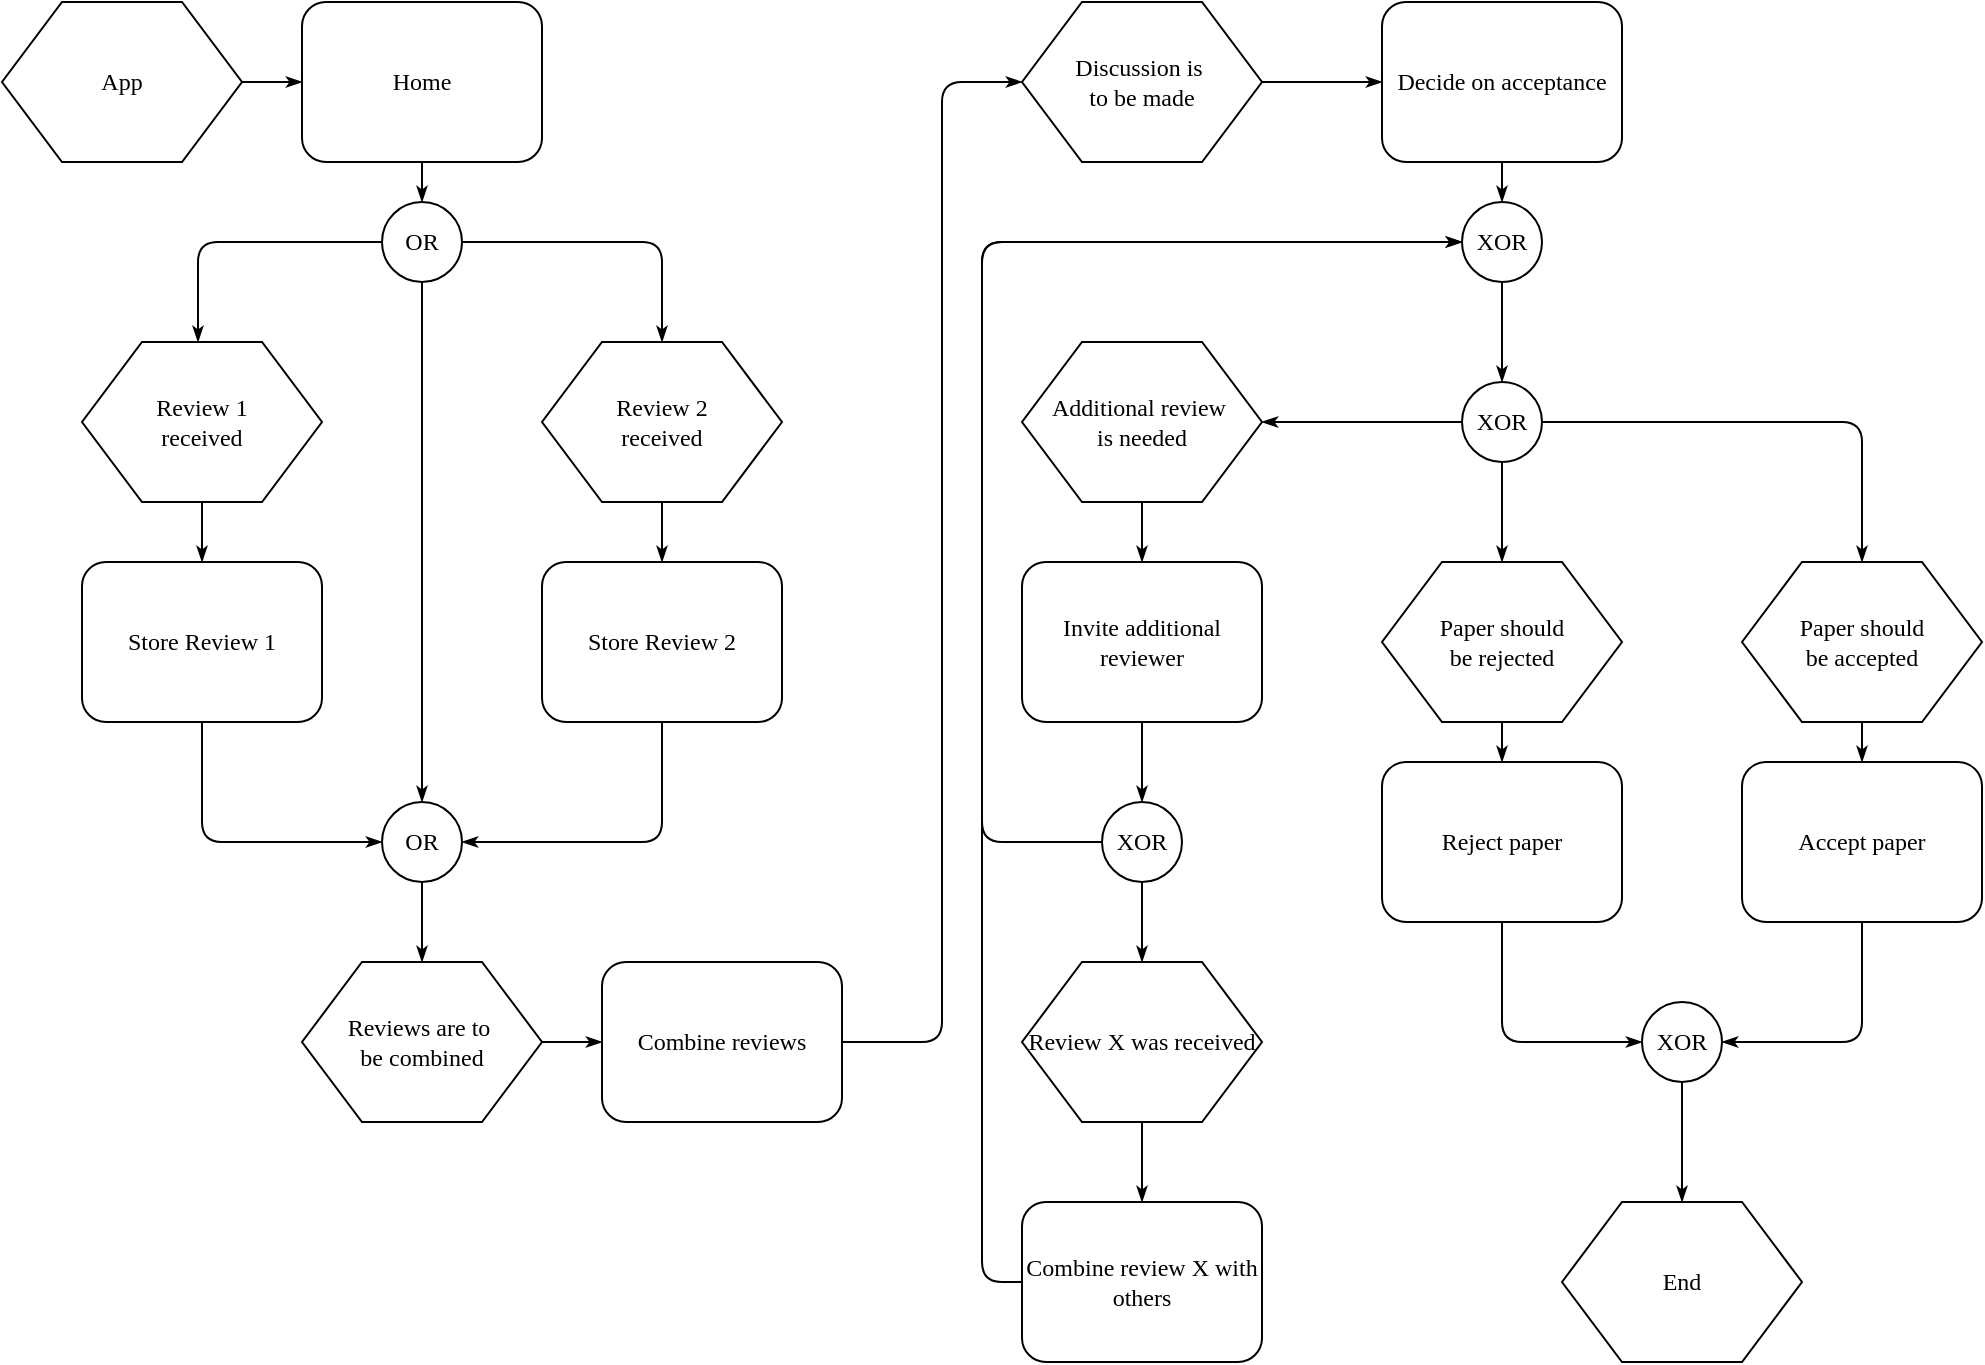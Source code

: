 <mxfile version="22.1.16" type="github" pages="2">
  <diagram name="Page-1" id="8ce9d11a-91a2-4d17-14d8-a56ed91bf033">
    <mxGraphModel dx="1194" dy="551" grid="0" gridSize="10" guides="1" tooltips="1" connect="1" arrows="1" fold="1" page="1" pageScale="1" pageWidth="1100" pageHeight="850" background="none" math="0" shadow="0">
      <root>
        <mxCell id="0" />
        <mxCell id="1" parent="0" />
        <mxCell id="17ea667e15c223fc-28" style="edgeStyle=orthogonalEdgeStyle;rounded=1;html=1;labelBackgroundColor=none;startArrow=none;startFill=0;startSize=5;endArrow=classicThin;endFill=1;endSize=5;jettySize=auto;orthogonalLoop=1;strokeWidth=1;fontFamily=Verdana;fontSize=8" parent="1" source="17ea667e15c223fc-1" target="17ea667e15c223fc-2" edge="1">
          <mxGeometry relative="1" as="geometry" />
        </mxCell>
        <mxCell id="17ea667e15c223fc-1" value="App" style="shape=hexagon;perimeter=hexagonPerimeter;whiteSpace=wrap;html=1;rounded=0;shadow=0;labelBackgroundColor=none;strokeWidth=1;fontFamily=Verdana;fontSize=12;align=center;" parent="1" vertex="1">
          <mxGeometry x="30" y="60" width="120" height="80" as="geometry" />
        </mxCell>
        <mxCell id="17ea667e15c223fc-29" style="edgeStyle=orthogonalEdgeStyle;rounded=1;html=1;labelBackgroundColor=none;startArrow=none;startFill=0;startSize=5;endArrow=classicThin;endFill=1;endSize=5;jettySize=auto;orthogonalLoop=1;strokeWidth=1;fontFamily=Verdana;fontSize=8" parent="1" source="17ea667e15c223fc-2" target="17ea667e15c223fc-3" edge="1">
          <mxGeometry relative="1" as="geometry" />
        </mxCell>
        <mxCell id="17ea667e15c223fc-2" value="Home" style="rounded=1;whiteSpace=wrap;html=1;shadow=0;labelBackgroundColor=none;strokeWidth=1;fontFamily=Verdana;fontSize=12;align=center;" parent="1" vertex="1">
          <mxGeometry x="180" y="60" width="120" height="80" as="geometry" />
        </mxCell>
        <mxCell id="17ea667e15c223fc-30" style="edgeStyle=orthogonalEdgeStyle;rounded=1;html=1;labelBackgroundColor=none;startArrow=none;startFill=0;startSize=5;endArrow=classicThin;endFill=1;endSize=5;jettySize=auto;orthogonalLoop=1;strokeWidth=1;fontFamily=Verdana;fontSize=8" parent="1" source="17ea667e15c223fc-3" target="17ea667e15c223fc-5" edge="1">
          <mxGeometry relative="1" as="geometry" />
        </mxCell>
        <mxCell id="17ea667e15c223fc-31" style="edgeStyle=orthogonalEdgeStyle;rounded=1;html=1;labelBackgroundColor=none;startArrow=none;startFill=0;startSize=5;endArrow=classicThin;endFill=1;endSize=5;jettySize=auto;orthogonalLoop=1;strokeWidth=1;fontFamily=Verdana;fontSize=8" parent="1" source="17ea667e15c223fc-3" target="17ea667e15c223fc-4" edge="1">
          <mxGeometry relative="1" as="geometry">
            <Array as="points">
              <mxPoint x="128" y="180" />
            </Array>
          </mxGeometry>
        </mxCell>
        <mxCell id="17ea667e15c223fc-60" style="edgeStyle=orthogonalEdgeStyle;rounded=1;html=1;labelBackgroundColor=none;startArrow=none;startFill=0;startSize=5;endArrow=classicThin;endFill=1;endSize=5;jettySize=auto;orthogonalLoop=1;strokeWidth=1;fontFamily=Verdana;fontSize=12" parent="1" source="17ea667e15c223fc-3" target="17ea667e15c223fc-10" edge="1">
          <mxGeometry relative="1" as="geometry" />
        </mxCell>
        <mxCell id="17ea667e15c223fc-3" value="OR" style="ellipse;whiteSpace=wrap;html=1;rounded=1;shadow=0;labelBackgroundColor=none;strokeWidth=1;fontFamily=Verdana;fontSize=12;align=center;" parent="1" vertex="1">
          <mxGeometry x="220" y="160" width="40" height="40" as="geometry" />
        </mxCell>
        <mxCell id="17ea667e15c223fc-39" style="edgeStyle=orthogonalEdgeStyle;rounded=1;html=1;labelBackgroundColor=none;startArrow=none;startFill=0;startSize=5;endArrow=classicThin;endFill=1;endSize=5;jettySize=auto;orthogonalLoop=1;strokeWidth=1;fontFamily=Verdana;fontSize=8" parent="1" source="17ea667e15c223fc-4" target="17ea667e15c223fc-7" edge="1">
          <mxGeometry relative="1" as="geometry" />
        </mxCell>
        <mxCell id="17ea667e15c223fc-4" value="Review 1&lt;div&gt;received&lt;/div&gt;" style="shape=hexagon;perimeter=hexagonPerimeter;whiteSpace=wrap;html=1;rounded=0;shadow=0;labelBackgroundColor=none;strokeWidth=1;fontFamily=Verdana;fontSize=12;align=center;" parent="1" vertex="1">
          <mxGeometry x="70" y="230" width="120" height="80" as="geometry" />
        </mxCell>
        <mxCell id="17ea667e15c223fc-36" style="edgeStyle=orthogonalEdgeStyle;rounded=1;html=1;labelBackgroundColor=none;startArrow=none;startFill=0;startSize=5;endArrow=classicThin;endFill=1;endSize=5;jettySize=auto;orthogonalLoop=1;strokeWidth=1;fontFamily=Verdana;fontSize=8" parent="1" source="17ea667e15c223fc-5" target="17ea667e15c223fc-8" edge="1">
          <mxGeometry relative="1" as="geometry" />
        </mxCell>
        <mxCell id="17ea667e15c223fc-5" value="Review 2&lt;div&gt;received&lt;/div&gt;" style="shape=hexagon;perimeter=hexagonPerimeter;whiteSpace=wrap;html=1;rounded=0;shadow=0;labelBackgroundColor=none;strokeWidth=1;fontFamily=Verdana;fontSize=12;align=center;" parent="1" vertex="1">
          <mxGeometry x="300" y="230" width="120" height="80" as="geometry" />
        </mxCell>
        <mxCell id="17ea667e15c223fc-38" style="edgeStyle=orthogonalEdgeStyle;rounded=1;html=1;labelBackgroundColor=none;startArrow=none;startFill=0;startSize=5;endArrow=classicThin;endFill=1;endSize=5;jettySize=auto;orthogonalLoop=1;strokeWidth=1;fontFamily=Verdana;fontSize=8" parent="1" source="17ea667e15c223fc-7" target="17ea667e15c223fc-10" edge="1">
          <mxGeometry relative="1" as="geometry">
            <Array as="points">
              <mxPoint x="130" y="480" />
            </Array>
          </mxGeometry>
        </mxCell>
        <mxCell id="17ea667e15c223fc-7" value="Store Review 1" style="rounded=1;whiteSpace=wrap;html=1;shadow=0;labelBackgroundColor=none;strokeWidth=1;fontFamily=Verdana;fontSize=12;align=center;" parent="1" vertex="1">
          <mxGeometry x="70" y="340" width="120" height="80" as="geometry" />
        </mxCell>
        <mxCell id="17ea667e15c223fc-37" style="edgeStyle=orthogonalEdgeStyle;rounded=1;html=1;labelBackgroundColor=none;startArrow=none;startFill=0;startSize=5;endArrow=classicThin;endFill=1;endSize=5;jettySize=auto;orthogonalLoop=1;strokeWidth=1;fontFamily=Verdana;fontSize=8" parent="1" source="17ea667e15c223fc-8" target="17ea667e15c223fc-10" edge="1">
          <mxGeometry relative="1" as="geometry">
            <Array as="points">
              <mxPoint x="360" y="480" />
            </Array>
          </mxGeometry>
        </mxCell>
        <mxCell id="17ea667e15c223fc-8" value="Store Review 2" style="rounded=1;whiteSpace=wrap;html=1;shadow=0;labelBackgroundColor=none;strokeWidth=1;fontFamily=Verdana;fontSize=12;align=center;" parent="1" vertex="1">
          <mxGeometry x="300" y="340" width="120" height="80" as="geometry" />
        </mxCell>
        <mxCell id="17ea667e15c223fc-40" style="edgeStyle=orthogonalEdgeStyle;rounded=1;html=1;labelBackgroundColor=none;startArrow=none;startFill=0;startSize=5;endArrow=classicThin;endFill=1;endSize=5;jettySize=auto;orthogonalLoop=1;strokeWidth=1;fontFamily=Verdana;fontSize=8" parent="1" source="17ea667e15c223fc-10" target="17ea667e15c223fc-11" edge="1">
          <mxGeometry relative="1" as="geometry" />
        </mxCell>
        <mxCell id="17ea667e15c223fc-10" value="OR" style="ellipse;whiteSpace=wrap;html=1;rounded=1;shadow=0;labelBackgroundColor=none;strokeWidth=1;fontFamily=Verdana;fontSize=12;align=center;" parent="1" vertex="1">
          <mxGeometry x="220" y="460" width="40" height="40" as="geometry" />
        </mxCell>
        <mxCell id="17ea667e15c223fc-41" style="edgeStyle=orthogonalEdgeStyle;rounded=1;html=1;labelBackgroundColor=none;startArrow=none;startFill=0;startSize=5;endArrow=classicThin;endFill=1;endSize=5;jettySize=auto;orthogonalLoop=1;strokeWidth=1;fontFamily=Verdana;fontSize=8" parent="1" source="17ea667e15c223fc-11" target="17ea667e15c223fc-12" edge="1">
          <mxGeometry relative="1" as="geometry" />
        </mxCell>
        <mxCell id="17ea667e15c223fc-11" value="Reviews are to&amp;nbsp;&lt;div&gt;be combined&lt;/div&gt;" style="shape=hexagon;perimeter=hexagonPerimeter;whiteSpace=wrap;html=1;rounded=0;shadow=0;labelBackgroundColor=none;strokeWidth=1;fontFamily=Verdana;fontSize=12;align=center;" parent="1" vertex="1">
          <mxGeometry x="180" y="540" width="120" height="80" as="geometry" />
        </mxCell>
        <mxCell id="17ea667e15c223fc-42" style="edgeStyle=orthogonalEdgeStyle;rounded=1;html=1;labelBackgroundColor=none;startArrow=none;startFill=0;startSize=5;endArrow=classicThin;endFill=1;endSize=5;jettySize=auto;orthogonalLoop=1;strokeWidth=1;fontFamily=Verdana;fontSize=8" parent="1" source="17ea667e15c223fc-12" target="17ea667e15c223fc-13" edge="1">
          <mxGeometry relative="1" as="geometry">
            <Array as="points">
              <mxPoint x="500" y="580" />
              <mxPoint x="500" y="100" />
            </Array>
          </mxGeometry>
        </mxCell>
        <mxCell id="17ea667e15c223fc-12" value="Combine reviews" style="rounded=1;whiteSpace=wrap;html=1;shadow=0;labelBackgroundColor=none;strokeWidth=1;fontFamily=Verdana;fontSize=12;align=center;" parent="1" vertex="1">
          <mxGeometry x="330" y="540" width="120" height="80" as="geometry" />
        </mxCell>
        <mxCell id="17ea667e15c223fc-43" style="edgeStyle=orthogonalEdgeStyle;rounded=1;html=1;labelBackgroundColor=none;startArrow=none;startFill=0;startSize=5;endArrow=classicThin;endFill=1;endSize=5;jettySize=auto;orthogonalLoop=1;strokeWidth=1;fontFamily=Verdana;fontSize=8" parent="1" source="17ea667e15c223fc-13" target="17ea667e15c223fc-14" edge="1">
          <mxGeometry relative="1" as="geometry" />
        </mxCell>
        <mxCell id="17ea667e15c223fc-13" value="Discussion is&amp;nbsp;&lt;div&gt;to be made&lt;/div&gt;" style="shape=hexagon;perimeter=hexagonPerimeter;whiteSpace=wrap;html=1;rounded=0;shadow=0;labelBackgroundColor=none;strokeWidth=1;fontFamily=Verdana;fontSize=12;align=center;" parent="1" vertex="1">
          <mxGeometry x="540" y="60" width="120" height="80" as="geometry" />
        </mxCell>
        <mxCell id="17ea667e15c223fc-44" style="edgeStyle=orthogonalEdgeStyle;rounded=1;html=1;labelBackgroundColor=none;startArrow=none;startFill=0;startSize=5;endArrow=classicThin;endFill=1;endSize=5;jettySize=auto;orthogonalLoop=1;strokeWidth=1;fontFamily=Verdana;fontSize=8" parent="1" source="17ea667e15c223fc-14" target="17ea667e15c223fc-15" edge="1">
          <mxGeometry relative="1" as="geometry" />
        </mxCell>
        <mxCell id="17ea667e15c223fc-14" value="Decide on acceptance" style="rounded=1;whiteSpace=wrap;html=1;shadow=0;labelBackgroundColor=none;strokeWidth=1;fontFamily=Verdana;fontSize=12;align=center;" parent="1" vertex="1">
          <mxGeometry x="720" y="60" width="120" height="80" as="geometry" />
        </mxCell>
        <mxCell id="17ea667e15c223fc-45" style="edgeStyle=orthogonalEdgeStyle;rounded=1;html=1;labelBackgroundColor=none;startArrow=none;startFill=0;startSize=5;endArrow=classicThin;endFill=1;endSize=5;jettySize=auto;orthogonalLoop=1;strokeColor=#000000;strokeWidth=1;fontFamily=Verdana;fontSize=8;fontColor=#000000;" parent="1" source="17ea667e15c223fc-15" target="17ea667e15c223fc-17" edge="1">
          <mxGeometry relative="1" as="geometry" />
        </mxCell>
        <mxCell id="17ea667e15c223fc-15" value="XOR" style="ellipse;whiteSpace=wrap;html=1;rounded=1;shadow=0;labelBackgroundColor=none;strokeWidth=1;fontFamily=Verdana;fontSize=12;align=center;" parent="1" vertex="1">
          <mxGeometry x="760" y="160" width="40" height="40" as="geometry" />
        </mxCell>
        <mxCell id="17ea667e15c223fc-54" style="edgeStyle=orthogonalEdgeStyle;rounded=1;html=1;labelBackgroundColor=none;startArrow=none;startFill=0;startSize=5;endArrow=classicThin;endFill=1;endSize=5;jettySize=auto;orthogonalLoop=1;strokeWidth=1;fontFamily=Verdana;fontSize=8" parent="1" source="17ea667e15c223fc-16" target="17ea667e15c223fc-18" edge="1">
          <mxGeometry relative="1" as="geometry" />
        </mxCell>
        <mxCell id="17ea667e15c223fc-16" value="Additional review&amp;nbsp;&lt;div&gt;is needed&lt;/div&gt;" style="shape=hexagon;perimeter=hexagonPerimeter;whiteSpace=wrap;html=1;rounded=0;shadow=0;labelBackgroundColor=none;strokeWidth=1;fontFamily=Verdana;fontSize=12;align=center;" parent="1" vertex="1">
          <mxGeometry x="540" y="230" width="120" height="80" as="geometry" />
        </mxCell>
        <mxCell id="17ea667e15c223fc-46" style="edgeStyle=orthogonalEdgeStyle;rounded=1;html=1;labelBackgroundColor=none;startArrow=none;startFill=0;startSize=5;endArrow=classicThin;endFill=1;endSize=5;jettySize=auto;orthogonalLoop=1;strokeColor=#000000;strokeWidth=1;fontFamily=Verdana;fontSize=8;fontColor=#000000;" parent="1" source="17ea667e15c223fc-17" target="17ea667e15c223fc-19" edge="1">
          <mxGeometry relative="1" as="geometry" />
        </mxCell>
        <mxCell id="17ea667e15c223fc-49" style="edgeStyle=orthogonalEdgeStyle;rounded=1;html=1;labelBackgroundColor=none;startArrow=none;startFill=0;startSize=5;endArrow=classicThin;endFill=1;endSize=5;jettySize=auto;orthogonalLoop=1;strokeColor=#000000;strokeWidth=1;fontFamily=Verdana;fontSize=8;fontColor=#000000;" parent="1" source="17ea667e15c223fc-17" target="17ea667e15c223fc-20" edge="1">
          <mxGeometry relative="1" as="geometry" />
        </mxCell>
        <mxCell id="17ea667e15c223fc-53" style="edgeStyle=orthogonalEdgeStyle;rounded=1;html=1;labelBackgroundColor=none;startArrow=none;startFill=0;startSize=5;endArrow=classicThin;endFill=1;endSize=5;jettySize=auto;orthogonalLoop=1;strokeColor=#000000;strokeWidth=1;fontFamily=Verdana;fontSize=8;fontColor=#000000;" parent="1" source="17ea667e15c223fc-17" target="17ea667e15c223fc-16" edge="1">
          <mxGeometry relative="1" as="geometry" />
        </mxCell>
        <mxCell id="17ea667e15c223fc-17" value="XOR" style="ellipse;whiteSpace=wrap;html=1;rounded=1;shadow=0;labelBackgroundColor=none;strokeWidth=1;fontFamily=Verdana;fontSize=12;align=center;" parent="1" vertex="1">
          <mxGeometry x="760" y="250" width="40" height="40" as="geometry" />
        </mxCell>
        <mxCell id="17ea667e15c223fc-55" style="edgeStyle=orthogonalEdgeStyle;rounded=1;html=1;labelBackgroundColor=none;startArrow=none;startFill=0;startSize=5;endArrow=classicThin;endFill=1;endSize=5;jettySize=auto;orthogonalLoop=1;strokeWidth=1;fontFamily=Verdana;fontSize=8" parent="1" source="17ea667e15c223fc-18" target="17ea667e15c223fc-21" edge="1">
          <mxGeometry relative="1" as="geometry" />
        </mxCell>
        <mxCell id="17ea667e15c223fc-18" value="Invite additional reviewer" style="rounded=1;whiteSpace=wrap;html=1;shadow=0;labelBackgroundColor=none;strokeWidth=1;fontFamily=Verdana;fontSize=12;align=center;" parent="1" vertex="1">
          <mxGeometry x="540" y="340" width="120" height="80" as="geometry" />
        </mxCell>
        <mxCell id="17ea667e15c223fc-47" style="edgeStyle=orthogonalEdgeStyle;rounded=1;html=1;labelBackgroundColor=none;startArrow=none;startFill=0;startSize=5;endArrow=classicThin;endFill=1;endSize=5;jettySize=auto;orthogonalLoop=1;strokeWidth=1;fontFamily=Verdana;fontSize=8" parent="1" source="17ea667e15c223fc-19" target="17ea667e15c223fc-22" edge="1">
          <mxGeometry relative="1" as="geometry" />
        </mxCell>
        <mxCell id="17ea667e15c223fc-19" value="Paper should&lt;div&gt;be rejected&lt;/div&gt;" style="shape=hexagon;perimeter=hexagonPerimeter;whiteSpace=wrap;html=1;rounded=0;shadow=0;labelBackgroundColor=none;strokeWidth=1;fontFamily=Verdana;fontSize=12;align=center;" parent="1" vertex="1">
          <mxGeometry x="720" y="340" width="120" height="80" as="geometry" />
        </mxCell>
        <mxCell id="17ea667e15c223fc-50" style="edgeStyle=orthogonalEdgeStyle;rounded=1;html=1;labelBackgroundColor=none;startArrow=none;startFill=0;startSize=5;endArrow=classicThin;endFill=1;endSize=5;jettySize=auto;orthogonalLoop=1;strokeWidth=1;fontFamily=Verdana;fontSize=8" parent="1" source="17ea667e15c223fc-20" target="17ea667e15c223fc-23" edge="1">
          <mxGeometry relative="1" as="geometry" />
        </mxCell>
        <mxCell id="17ea667e15c223fc-20" value="Paper should&lt;div&gt;be accepted&lt;/div&gt;" style="shape=hexagon;perimeter=hexagonPerimeter;whiteSpace=wrap;html=1;rounded=0;shadow=0;labelBackgroundColor=none;strokeWidth=1;fontFamily=Verdana;fontSize=12;align=center;" parent="1" vertex="1">
          <mxGeometry x="900" y="340" width="120" height="80" as="geometry" />
        </mxCell>
        <mxCell id="17ea667e15c223fc-56" style="edgeStyle=orthogonalEdgeStyle;rounded=1;html=1;labelBackgroundColor=none;startArrow=none;startFill=0;startSize=5;endArrow=classicThin;endFill=1;endSize=5;jettySize=auto;orthogonalLoop=1;strokeWidth=1;fontFamily=Verdana;fontSize=8" parent="1" source="17ea667e15c223fc-21" target="17ea667e15c223fc-24" edge="1">
          <mxGeometry relative="1" as="geometry" />
        </mxCell>
        <mxCell id="17ea667e15c223fc-58" style="edgeStyle=orthogonalEdgeStyle;rounded=1;html=1;labelBackgroundColor=none;startArrow=none;startFill=0;startSize=5;endArrow=classicThin;endFill=1;endSize=5;jettySize=auto;orthogonalLoop=1;strokeWidth=1;fontFamily=Verdana;fontSize=8" parent="1" source="17ea667e15c223fc-21" target="17ea667e15c223fc-15" edge="1">
          <mxGeometry relative="1" as="geometry">
            <Array as="points">
              <mxPoint x="520" y="480" />
              <mxPoint x="520" y="180" />
            </Array>
          </mxGeometry>
        </mxCell>
        <mxCell id="17ea667e15c223fc-21" value="XOR" style="ellipse;whiteSpace=wrap;html=1;rounded=1;shadow=0;labelBackgroundColor=none;strokeWidth=1;fontFamily=Verdana;fontSize=12;align=center;" parent="1" vertex="1">
          <mxGeometry x="580" y="460" width="40" height="40" as="geometry" />
        </mxCell>
        <mxCell id="17ea667e15c223fc-48" style="edgeStyle=orthogonalEdgeStyle;rounded=1;html=1;labelBackgroundColor=none;startArrow=none;startFill=0;startSize=5;endArrow=classicThin;endFill=1;endSize=5;jettySize=auto;orthogonalLoop=1;strokeWidth=1;fontFamily=Verdana;fontSize=8" parent="1" source="17ea667e15c223fc-22" target="17ea667e15c223fc-25" edge="1">
          <mxGeometry relative="1" as="geometry">
            <Array as="points">
              <mxPoint x="780" y="580" />
            </Array>
          </mxGeometry>
        </mxCell>
        <mxCell id="17ea667e15c223fc-22" value="Reject paper" style="rounded=1;whiteSpace=wrap;html=1;shadow=0;labelBackgroundColor=none;strokeWidth=1;fontFamily=Verdana;fontSize=12;align=center;" parent="1" vertex="1">
          <mxGeometry x="720" y="440" width="120" height="80" as="geometry" />
        </mxCell>
        <mxCell id="17ea667e15c223fc-51" style="edgeStyle=orthogonalEdgeStyle;rounded=1;html=1;labelBackgroundColor=none;startArrow=none;startFill=0;startSize=5;endArrow=classicThin;endFill=1;endSize=5;jettySize=auto;orthogonalLoop=1;strokeWidth=1;fontFamily=Verdana;fontSize=8" parent="1" source="17ea667e15c223fc-23" target="17ea667e15c223fc-25" edge="1">
          <mxGeometry relative="1" as="geometry">
            <Array as="points">
              <mxPoint x="960" y="580" />
            </Array>
          </mxGeometry>
        </mxCell>
        <mxCell id="17ea667e15c223fc-23" value="Accept paper" style="rounded=1;whiteSpace=wrap;html=1;shadow=0;labelBackgroundColor=none;strokeWidth=1;fontFamily=Verdana;fontSize=12;align=center;" parent="1" vertex="1">
          <mxGeometry x="900" y="440" width="120" height="80" as="geometry" />
        </mxCell>
        <mxCell id="17ea667e15c223fc-57" style="edgeStyle=orthogonalEdgeStyle;rounded=1;html=1;labelBackgroundColor=none;startArrow=none;startFill=0;startSize=5;endArrow=classicThin;endFill=1;endSize=5;jettySize=auto;orthogonalLoop=1;strokeWidth=1;fontFamily=Verdana;fontSize=8" parent="1" source="17ea667e15c223fc-24" target="17ea667e15c223fc-27" edge="1">
          <mxGeometry relative="1" as="geometry" />
        </mxCell>
        <mxCell id="17ea667e15c223fc-24" value="Review X was received" style="shape=hexagon;perimeter=hexagonPerimeter;whiteSpace=wrap;html=1;rounded=0;shadow=0;labelBackgroundColor=none;strokeWidth=1;fontFamily=Verdana;fontSize=12;align=center;" parent="1" vertex="1">
          <mxGeometry x="540" y="540" width="120" height="80" as="geometry" />
        </mxCell>
        <mxCell id="17ea667e15c223fc-52" style="edgeStyle=orthogonalEdgeStyle;rounded=1;html=1;labelBackgroundColor=none;startArrow=none;startFill=0;startSize=5;endArrow=classicThin;endFill=1;endSize=5;jettySize=auto;orthogonalLoop=1;strokeWidth=1;fontFamily=Verdana;fontSize=8" parent="1" source="17ea667e15c223fc-25" target="17ea667e15c223fc-26" edge="1">
          <mxGeometry relative="1" as="geometry" />
        </mxCell>
        <mxCell id="17ea667e15c223fc-25" value="XOR" style="ellipse;whiteSpace=wrap;html=1;rounded=1;shadow=0;labelBackgroundColor=none;strokeWidth=1;fontFamily=Verdana;fontSize=12;align=center;" parent="1" vertex="1">
          <mxGeometry x="850" y="560" width="40" height="40" as="geometry" />
        </mxCell>
        <mxCell id="17ea667e15c223fc-26" value="End" style="shape=hexagon;perimeter=hexagonPerimeter;whiteSpace=wrap;html=1;rounded=0;shadow=0;labelBackgroundColor=none;strokeWidth=1;fontFamily=Verdana;fontSize=12;align=center;" parent="1" vertex="1">
          <mxGeometry x="810" y="660" width="120" height="80" as="geometry" />
        </mxCell>
        <mxCell id="17ea667e15c223fc-59" style="edgeStyle=orthogonalEdgeStyle;rounded=1;html=1;labelBackgroundColor=none;startArrow=none;startFill=0;startSize=5;endArrow=classicThin;endFill=1;endSize=5;jettySize=auto;orthogonalLoop=1;sstrokeWidth=1;fontFamily=Verdana;fontSize=8" parent="1" source="17ea667e15c223fc-27" target="17ea667e15c223fc-15" edge="1">
          <mxGeometry relative="1" as="geometry">
            <Array as="points">
              <mxPoint x="520" y="700" />
              <mxPoint x="520" y="180" />
            </Array>
          </mxGeometry>
        </mxCell>
        <mxCell id="17ea667e15c223fc-27" value="Combine review X with others" style="rounded=1;whiteSpace=wrap;html=1;shadow=0;labelBackgroundColor=none;strokeWidth=1;fontFamily=Verdana;fontSize=12;align=center;" parent="1" vertex="1">
          <mxGeometry x="540" y="660" width="120" height="80" as="geometry" />
        </mxCell>
      </root>
    </mxGraphModel>
  </diagram>
  <diagram id="K5tzuxI8jszFwNHDulVv" name="Page-2">
    <mxGraphModel dx="1194" dy="551" grid="0" gridSize="10" guides="1" tooltips="1" connect="1" arrows="1" fold="1" page="1" pageScale="1" pageWidth="827" pageHeight="1169" math="0" shadow="0">
      <root>
        <mxCell id="0" />
        <mxCell id="1" parent="0" />
        <mxCell id="0Fte03kPzbjDj_xWueIG-5" style="edgeStyle=orthogonalEdgeStyle;rounded=0;orthogonalLoop=1;jettySize=auto;html=1;" edge="1" parent="1" source="yxgdK3GzMndbUluZxuQ_-1" target="0Fte03kPzbjDj_xWueIG-2">
          <mxGeometry relative="1" as="geometry" />
        </mxCell>
        <mxCell id="0Fte03kPzbjDj_xWueIG-6" style="edgeStyle=orthogonalEdgeStyle;rounded=0;orthogonalLoop=1;jettySize=auto;html=1;" edge="1" parent="1" source="yxgdK3GzMndbUluZxuQ_-1" target="0Fte03kPzbjDj_xWueIG-3">
          <mxGeometry relative="1" as="geometry" />
        </mxCell>
        <mxCell id="0Fte03kPzbjDj_xWueIG-7" style="edgeStyle=orthogonalEdgeStyle;rounded=0;orthogonalLoop=1;jettySize=auto;html=1;" edge="1" parent="1" source="yxgdK3GzMndbUluZxuQ_-1" target="0Fte03kPzbjDj_xWueIG-4">
          <mxGeometry relative="1" as="geometry" />
        </mxCell>
        <mxCell id="0Fte03kPzbjDj_xWueIG-8" style="edgeStyle=orthogonalEdgeStyle;rounded=0;orthogonalLoop=1;jettySize=auto;html=1;" edge="1" parent="1" source="yxgdK3GzMndbUluZxuQ_-1" target="0Fte03kPzbjDj_xWueIG-1">
          <mxGeometry relative="1" as="geometry" />
        </mxCell>
        <mxCell id="yxgdK3GzMndbUluZxuQ_-1" value="Chess App" style="shape=hexagon;perimeter=hexagonPerimeter;whiteSpace=wrap;html=1;rounded=0;shadow=0;labelBackgroundColor=none;strokeWidth=1;fontFamily=Verdana;fontSize=12;align=center;" vertex="1" parent="1">
          <mxGeometry x="342" y="48" width="120" height="80" as="geometry" />
        </mxCell>
        <mxCell id="Da-PvNiHoFuISLZEnO_u-2" style="edgeStyle=orthogonalEdgeStyle;rounded=0;orthogonalLoop=1;jettySize=auto;html=1;exitX=0.5;exitY=1;exitDx=0;exitDy=0;entryX=0.5;entryY=0;entryDx=0;entryDy=0;" edge="1" parent="1" source="0Fte03kPzbjDj_xWueIG-1" target="Da-PvNiHoFuISLZEnO_u-1">
          <mxGeometry relative="1" as="geometry" />
        </mxCell>
        <mxCell id="0Fte03kPzbjDj_xWueIG-1" value="Home" style="rounded=1;whiteSpace=wrap;html=1;shadow=0;labelBackgroundColor=none;strokeWidth=1;fontFamily=Verdana;fontSize=12;align=center;" vertex="1" parent="1">
          <mxGeometry x="129" y="175" width="120" height="80" as="geometry" />
        </mxCell>
        <mxCell id="Da-PvNiHoFuISLZEnO_u-3" style="edgeStyle=orthogonalEdgeStyle;rounded=0;orthogonalLoop=1;jettySize=auto;html=1;entryX=1;entryY=0.5;entryDx=0;entryDy=0;exitX=0.5;exitY=1;exitDx=0;exitDy=0;" edge="1" parent="1" source="0Fte03kPzbjDj_xWueIG-2" target="Da-PvNiHoFuISLZEnO_u-1">
          <mxGeometry relative="1" as="geometry" />
        </mxCell>
        <mxCell id="0Fte03kPzbjDj_xWueIG-2" value="Favourite" style="rounded=1;whiteSpace=wrap;html=1;shadow=0;labelBackgroundColor=none;strokeWidth=1;fontFamily=Verdana;fontSize=12;align=center;" vertex="1" parent="1">
          <mxGeometry x="274" y="175" width="120" height="80" as="geometry" />
        </mxCell>
        <mxCell id="0Fte03kPzbjDj_xWueIG-3" value="chat" style="rounded=1;whiteSpace=wrap;html=1;shadow=0;labelBackgroundColor=none;strokeWidth=1;fontFamily=Verdana;fontSize=12;align=center;" vertex="1" parent="1">
          <mxGeometry x="419" y="175" width="120" height="80" as="geometry" />
        </mxCell>
        <mxCell id="0Fte03kPzbjDj_xWueIG-4" value="Profile" style="rounded=1;whiteSpace=wrap;html=1;shadow=0;labelBackgroundColor=none;strokeWidth=1;fontFamily=Verdana;fontSize=12;align=center;" vertex="1" parent="1">
          <mxGeometry x="564" y="175" width="120" height="80" as="geometry" />
        </mxCell>
        <mxCell id="nB6R67mHAN5Dd2_TquYr-3" style="edgeStyle=orthogonalEdgeStyle;rounded=0;orthogonalLoop=1;jettySize=auto;html=1;exitX=0.5;exitY=1;exitDx=0;exitDy=0;entryX=0.5;entryY=0;entryDx=0;entryDy=0;" edge="1" parent="1" source="Da-PvNiHoFuISLZEnO_u-1" target="nB6R67mHAN5Dd2_TquYr-1">
          <mxGeometry relative="1" as="geometry" />
        </mxCell>
        <mxCell id="Da-PvNiHoFuISLZEnO_u-1" value="Tournament" style="shape=hexagon;perimeter=hexagonPerimeter;whiteSpace=wrap;html=1;rounded=0;shadow=0;labelBackgroundColor=none;strokeWidth=1;fontFamily=Verdana;fontSize=12;align=center;" vertex="1" parent="1">
          <mxGeometry x="133" y="288" width="120" height="80" as="geometry" />
        </mxCell>
        <mxCell id="nB6R67mHAN5Dd2_TquYr-26" style="edgeStyle=orthogonalEdgeStyle;shape=connector;rounded=0;orthogonalLoop=1;jettySize=auto;html=1;exitX=0.5;exitY=1;exitDx=0;exitDy=0;entryX=0.5;entryY=0;entryDx=0;entryDy=0;labelBackgroundColor=default;strokeColor=default;align=center;verticalAlign=middle;fontFamily=Helvetica;fontSize=11;fontColor=default;endArrow=classic;" edge="1" parent="1" source="fsTEZOeh_Z3rXbGNk2ka-1" target="nB6R67mHAN5Dd2_TquYr-20">
          <mxGeometry relative="1" as="geometry" />
        </mxCell>
        <mxCell id="fsTEZOeh_Z3rXbGNk2ka-1" value="Register" style="rounded=1;whiteSpace=wrap;html=1;shadow=0;labelBackgroundColor=none;strokeWidth=1;fontFamily=Verdana;fontSize=12;align=center;" vertex="1" parent="1">
          <mxGeometry x="41" y="463" width="88" height="80" as="geometry" />
        </mxCell>
        <mxCell id="nB6R67mHAN5Dd2_TquYr-4" style="edgeStyle=orthogonalEdgeStyle;rounded=0;orthogonalLoop=1;jettySize=auto;html=1;exitX=0;exitY=0.5;exitDx=0;exitDy=0;entryX=0.5;entryY=0;entryDx=0;entryDy=0;" edge="1" parent="1" source="nB6R67mHAN5Dd2_TquYr-1" target="fsTEZOeh_Z3rXbGNk2ka-1">
          <mxGeometry relative="1" as="geometry" />
        </mxCell>
        <mxCell id="nB6R67mHAN5Dd2_TquYr-7" style="edgeStyle=orthogonalEdgeStyle;rounded=0;orthogonalLoop=1;jettySize=auto;html=1;exitX=1;exitY=0.5;exitDx=0;exitDy=0;" edge="1" parent="1" source="nB6R67mHAN5Dd2_TquYr-1" target="nB6R67mHAN5Dd2_TquYr-5">
          <mxGeometry relative="1" as="geometry" />
        </mxCell>
        <mxCell id="nB6R67mHAN5Dd2_TquYr-1" value="OR" style="ellipse;whiteSpace=wrap;html=1;rounded=1;shadow=0;labelBackgroundColor=none;strokeWidth=1;fontFamily=Verdana;fontSize=12;align=center;" vertex="1" parent="1">
          <mxGeometry x="173" y="395" width="40" height="40" as="geometry" />
        </mxCell>
        <mxCell id="nB6R67mHAN5Dd2_TquYr-5" value="view details" style="rounded=1;whiteSpace=wrap;html=1;shadow=0;labelBackgroundColor=none;strokeWidth=1;fontFamily=Verdana;fontSize=12;align=center;" vertex="1" parent="1">
          <mxGeometry x="234" y="463" width="120" height="80" as="geometry" />
        </mxCell>
        <mxCell id="nB6R67mHAN5Dd2_TquYr-15" style="edgeStyle=orthogonalEdgeStyle;rounded=0;orthogonalLoop=1;jettySize=auto;html=1;exitX=0;exitY=0.5;exitDx=0;exitDy=0;entryX=1;entryY=0.5;entryDx=0;entryDy=0;" edge="1" parent="1" source="nB6R67mHAN5Dd2_TquYr-9" target="fsTEZOeh_Z3rXbGNk2ka-1">
          <mxGeometry relative="1" as="geometry" />
        </mxCell>
        <mxCell id="nB6R67mHAN5Dd2_TquYr-9" value="add player" style="text;html=1;strokeColor=none;fillColor=none;align=center;verticalAlign=middle;whiteSpace=wrap;rounded=0;" vertex="1" parent="1">
          <mxGeometry x="145" y="488" width="73" height="30" as="geometry" />
        </mxCell>
        <mxCell id="nB6R67mHAN5Dd2_TquYr-19" value="" style="endArrow=none;html=1;rounded=0;labelBackgroundColor=default;strokeColor=default;align=center;verticalAlign=middle;fontFamily=Helvetica;fontSize=11;fontColor=default;shape=connector;edgeStyle=orthogonalEdgeStyle;exitX=1;exitY=0.5;exitDx=0;exitDy=0;entryX=0;entryY=0.5;entryDx=0;entryDy=0;" edge="1" parent="1" source="nB6R67mHAN5Dd2_TquYr-9" target="nB6R67mHAN5Dd2_TquYr-5">
          <mxGeometry width="50" height="50" relative="1" as="geometry">
            <mxPoint x="381" y="493" as="sourcePoint" />
            <mxPoint x="431" y="443" as="targetPoint" />
          </mxGeometry>
        </mxCell>
        <mxCell id="nB6R67mHAN5Dd2_TquYr-31" style="edgeStyle=orthogonalEdgeStyle;shape=connector;rounded=0;orthogonalLoop=1;jettySize=auto;html=1;exitX=1;exitY=0.5;exitDx=0;exitDy=0;entryX=1;entryY=0.5;entryDx=0;entryDy=0;labelBackgroundColor=default;strokeColor=default;align=center;verticalAlign=middle;fontFamily=Helvetica;fontSize=11;fontColor=default;endArrow=classic;" edge="1" parent="1" source="nB6R67mHAN5Dd2_TquYr-20" target="fsTEZOeh_Z3rXbGNk2ka-1">
          <mxGeometry relative="1" as="geometry">
            <Array as="points">
              <mxPoint x="150" y="625" />
              <mxPoint x="150" y="503" />
            </Array>
          </mxGeometry>
        </mxCell>
        <mxCell id="nB6R67mHAN5Dd2_TquYr-33" style="edgeStyle=orthogonalEdgeStyle;shape=connector;rounded=0;orthogonalLoop=1;jettySize=auto;html=1;exitX=0.5;exitY=1;exitDx=0;exitDy=0;entryX=0.5;entryY=0;entryDx=0;entryDy=0;labelBackgroundColor=default;strokeColor=default;align=center;verticalAlign=middle;fontFamily=Helvetica;fontSize=11;fontColor=default;endArrow=classic;" edge="1" parent="1" source="nB6R67mHAN5Dd2_TquYr-20" target="nB6R67mHAN5Dd2_TquYr-32">
          <mxGeometry relative="1" as="geometry" />
        </mxCell>
        <mxCell id="nB6R67mHAN5Dd2_TquYr-20" value="Entry" style="shape=hexagon;perimeter=hexagonPerimeter2;whiteSpace=wrap;html=1;fixedSize=1;fontFamily=Helvetica;fontSize=11;fontColor=default;" vertex="1" parent="1">
          <mxGeometry x="25" y="585" width="120" height="80" as="geometry" />
        </mxCell>
        <mxCell id="nB6R67mHAN5Dd2_TquYr-25" value="submit" style="text;html=1;strokeColor=none;fillColor=none;align=center;verticalAlign=middle;whiteSpace=wrap;rounded=0;fontSize=11;fontFamily=Helvetica;fontColor=default;" vertex="1" parent="1">
          <mxGeometry x="31" y="545" width="60" height="30" as="geometry" />
        </mxCell>
        <mxCell id="0kmxXR682mvuLgmjI_rP-2" style="edgeStyle=orthogonalEdgeStyle;shape=connector;rounded=0;orthogonalLoop=1;jettySize=auto;html=1;exitX=0.5;exitY=1;exitDx=0;exitDy=0;entryX=0.5;entryY=0;entryDx=0;entryDy=0;labelBackgroundColor=default;strokeColor=default;align=center;verticalAlign=middle;fontFamily=Helvetica;fontSize=11;fontColor=default;endArrow=classic;" edge="1" parent="1" source="nB6R67mHAN5Dd2_TquYr-32" target="0kmxXR682mvuLgmjI_rP-1">
          <mxGeometry relative="1" as="geometry" />
        </mxCell>
        <mxCell id="nB6R67mHAN5Dd2_TquYr-32" value="Verify Details" style="rounded=1;whiteSpace=wrap;html=1;fontFamily=Helvetica;fontSize=11;fontColor=default;" vertex="1" parent="1">
          <mxGeometry x="25" y="723" width="120" height="60" as="geometry" />
        </mxCell>
        <mxCell id="0kmxXR682mvuLgmjI_rP-1" value="Success" style="shape=hexagon;perimeter=hexagonPerimeter;whiteSpace=wrap;html=1;rounded=0;shadow=0;labelBackgroundColor=none;strokeWidth=1;fontFamily=Verdana;fontSize=12;align=center;" vertex="1" parent="1">
          <mxGeometry x="25" y="841" width="120" height="80" as="geometry" />
        </mxCell>
      </root>
    </mxGraphModel>
  </diagram>
</mxfile>
